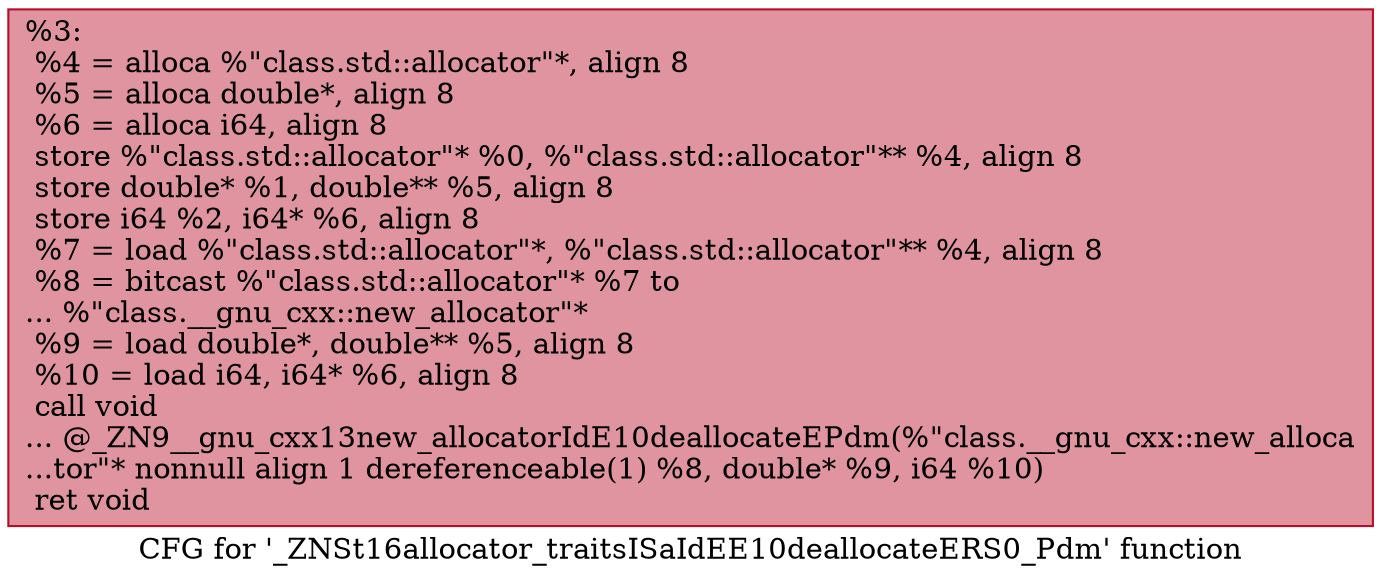 digraph "CFG for '_ZNSt16allocator_traitsISaIdEE10deallocateERS0_Pdm' function" {
	label="CFG for '_ZNSt16allocator_traitsISaIdEE10deallocateERS0_Pdm' function";

	Node0x555c73732fd0 [shape=record,color="#b70d28ff", style=filled, fillcolor="#b70d2870",label="{%3:\l  %4 = alloca %\"class.std::allocator\"*, align 8\l  %5 = alloca double*, align 8\l  %6 = alloca i64, align 8\l  store %\"class.std::allocator\"* %0, %\"class.std::allocator\"** %4, align 8\l  store double* %1, double** %5, align 8\l  store i64 %2, i64* %6, align 8\l  %7 = load %\"class.std::allocator\"*, %\"class.std::allocator\"** %4, align 8\l  %8 = bitcast %\"class.std::allocator\"* %7 to\l... %\"class.__gnu_cxx::new_allocator\"*\l  %9 = load double*, double** %5, align 8\l  %10 = load i64, i64* %6, align 8\l  call void\l... @_ZN9__gnu_cxx13new_allocatorIdE10deallocateEPdm(%\"class.__gnu_cxx::new_alloca\l...tor\"* nonnull align 1 dereferenceable(1) %8, double* %9, i64 %10)\l  ret void\l}"];
}
